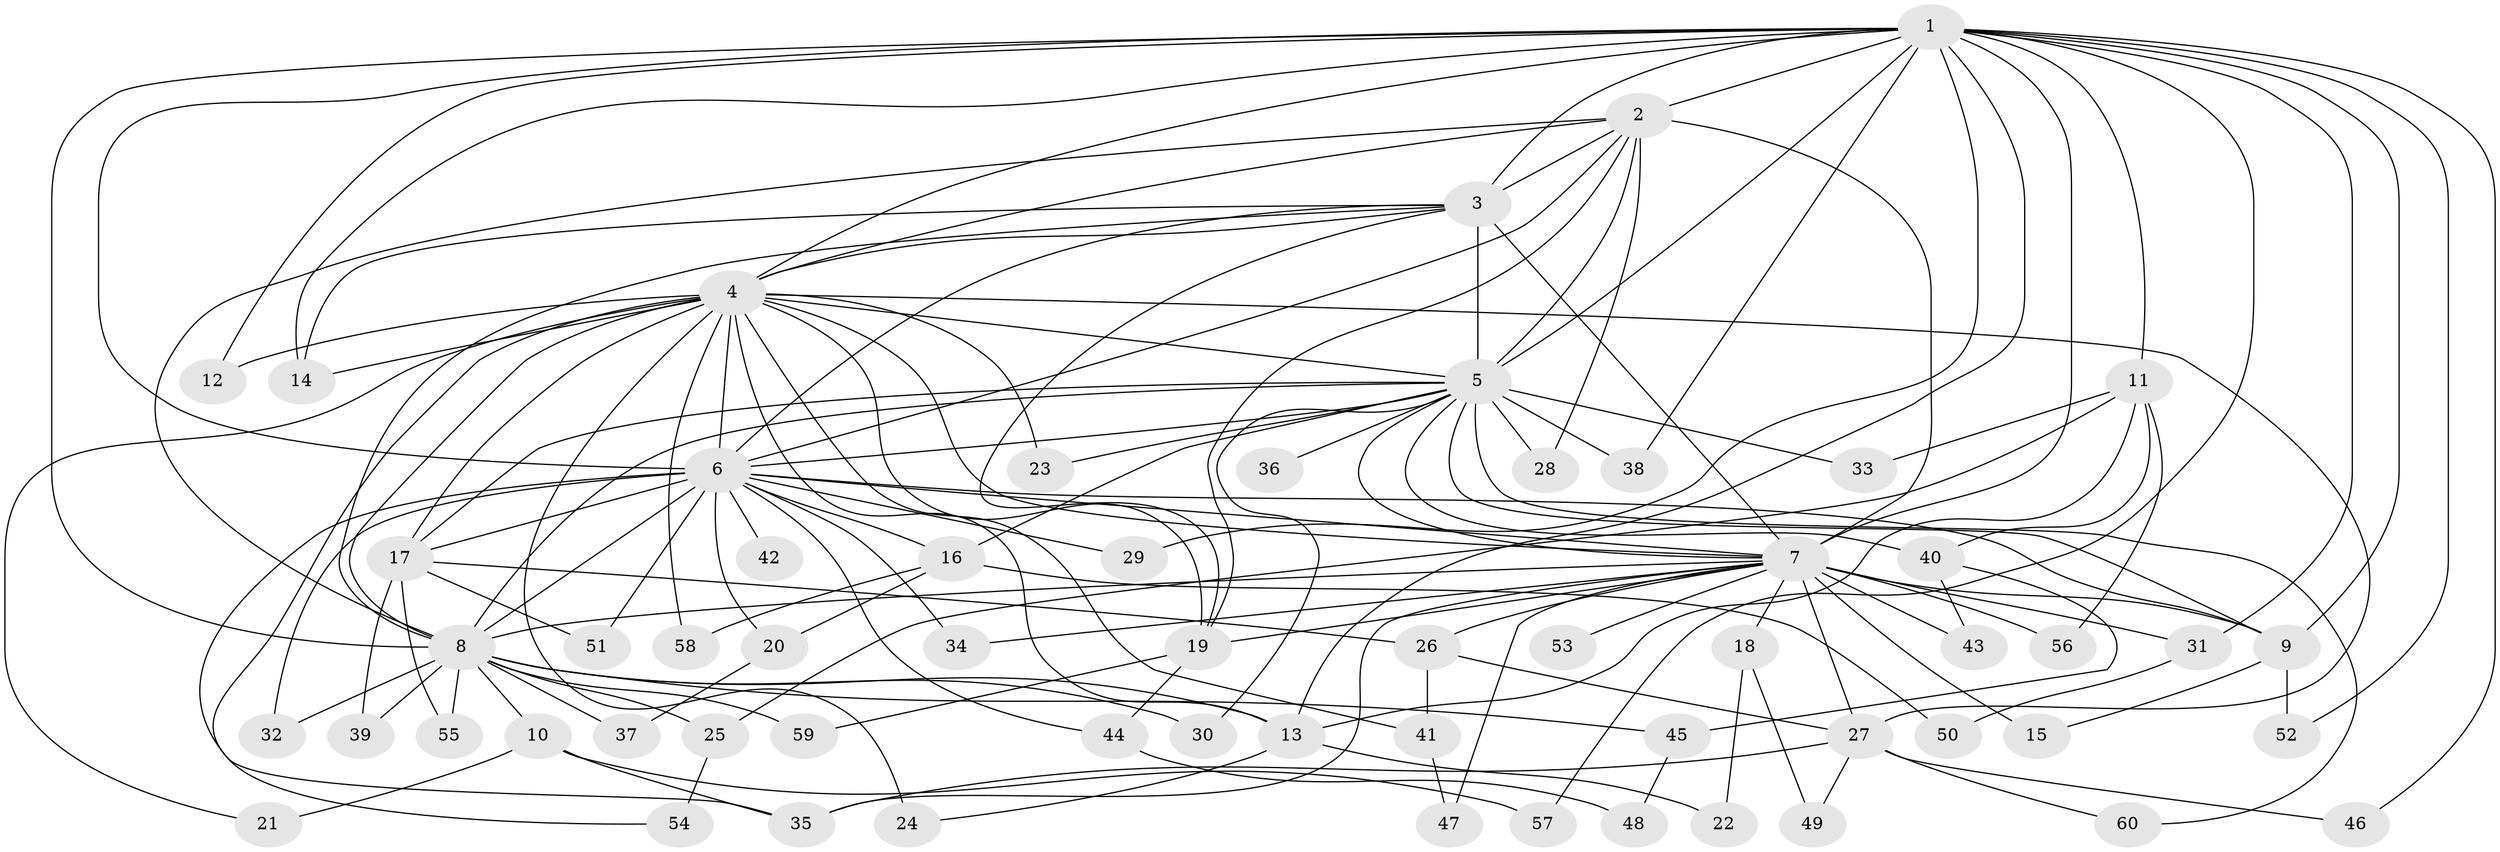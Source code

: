 // original degree distribution, {25: 0.020202020202020204, 15: 0.010101010101010102, 14: 0.010101010101010102, 26: 0.010101010101010102, 27: 0.010101010101010102, 12: 0.010101010101010102, 24: 0.010101010101010102, 18: 0.010101010101010102, 22: 0.010101010101010102, 4: 0.0707070707070707, 5: 0.050505050505050504, 2: 0.5858585858585859, 3: 0.16161616161616163, 7: 0.030303030303030304}
// Generated by graph-tools (version 1.1) at 2025/49/03/04/25 22:49:17]
// undirected, 60 vertices, 137 edges
graph export_dot {
  node [color=gray90,style=filled];
  1;
  2;
  3;
  4;
  5;
  6;
  7;
  8;
  9;
  10;
  11;
  12;
  13;
  14;
  15;
  16;
  17;
  18;
  19;
  20;
  21;
  22;
  23;
  24;
  25;
  26;
  27;
  28;
  29;
  30;
  31;
  32;
  33;
  34;
  35;
  36;
  37;
  38;
  39;
  40;
  41;
  42;
  43;
  44;
  45;
  46;
  47;
  48;
  49;
  50;
  51;
  52;
  53;
  54;
  55;
  56;
  57;
  58;
  59;
  60;
  1 -- 2 [weight=4.0];
  1 -- 3 [weight=2.0];
  1 -- 4 [weight=3.0];
  1 -- 5 [weight=2.0];
  1 -- 6 [weight=2.0];
  1 -- 7 [weight=6.0];
  1 -- 8 [weight=2.0];
  1 -- 9 [weight=3.0];
  1 -- 11 [weight=3.0];
  1 -- 12 [weight=1.0];
  1 -- 13 [weight=1.0];
  1 -- 14 [weight=1.0];
  1 -- 29 [weight=1.0];
  1 -- 31 [weight=1.0];
  1 -- 38 [weight=1.0];
  1 -- 46 [weight=1.0];
  1 -- 52 [weight=1.0];
  1 -- 57 [weight=1.0];
  2 -- 3 [weight=3.0];
  2 -- 4 [weight=2.0];
  2 -- 5 [weight=3.0];
  2 -- 6 [weight=2.0];
  2 -- 7 [weight=4.0];
  2 -- 8 [weight=2.0];
  2 -- 19 [weight=1.0];
  2 -- 28 [weight=1.0];
  3 -- 4 [weight=1.0];
  3 -- 5 [weight=1.0];
  3 -- 6 [weight=1.0];
  3 -- 7 [weight=15.0];
  3 -- 8 [weight=1.0];
  3 -- 14 [weight=1.0];
  3 -- 19 [weight=1.0];
  4 -- 5 [weight=1.0];
  4 -- 6 [weight=2.0];
  4 -- 7 [weight=2.0];
  4 -- 8 [weight=2.0];
  4 -- 12 [weight=1.0];
  4 -- 13 [weight=1.0];
  4 -- 14 [weight=1.0];
  4 -- 17 [weight=2.0];
  4 -- 19 [weight=2.0];
  4 -- 21 [weight=1.0];
  4 -- 23 [weight=1.0];
  4 -- 24 [weight=1.0];
  4 -- 27 [weight=1.0];
  4 -- 35 [weight=1.0];
  4 -- 41 [weight=1.0];
  4 -- 58 [weight=1.0];
  5 -- 6 [weight=2.0];
  5 -- 7 [weight=3.0];
  5 -- 8 [weight=1.0];
  5 -- 9 [weight=1.0];
  5 -- 16 [weight=1.0];
  5 -- 17 [weight=1.0];
  5 -- 23 [weight=1.0];
  5 -- 28 [weight=1.0];
  5 -- 30 [weight=1.0];
  5 -- 33 [weight=1.0];
  5 -- 36 [weight=1.0];
  5 -- 38 [weight=1.0];
  5 -- 40 [weight=1.0];
  5 -- 60 [weight=1.0];
  6 -- 7 [weight=2.0];
  6 -- 8 [weight=1.0];
  6 -- 9 [weight=1.0];
  6 -- 16 [weight=1.0];
  6 -- 17 [weight=1.0];
  6 -- 20 [weight=1.0];
  6 -- 29 [weight=2.0];
  6 -- 32 [weight=1.0];
  6 -- 34 [weight=1.0];
  6 -- 42 [weight=1.0];
  6 -- 44 [weight=1.0];
  6 -- 51 [weight=1.0];
  6 -- 54 [weight=1.0];
  7 -- 8 [weight=1.0];
  7 -- 9 [weight=1.0];
  7 -- 15 [weight=2.0];
  7 -- 18 [weight=2.0];
  7 -- 19 [weight=2.0];
  7 -- 26 [weight=1.0];
  7 -- 27 [weight=1.0];
  7 -- 31 [weight=1.0];
  7 -- 34 [weight=1.0];
  7 -- 35 [weight=1.0];
  7 -- 43 [weight=1.0];
  7 -- 47 [weight=1.0];
  7 -- 53 [weight=2.0];
  7 -- 56 [weight=1.0];
  8 -- 10 [weight=1.0];
  8 -- 13 [weight=1.0];
  8 -- 25 [weight=1.0];
  8 -- 30 [weight=1.0];
  8 -- 32 [weight=1.0];
  8 -- 37 [weight=1.0];
  8 -- 39 [weight=1.0];
  8 -- 45 [weight=1.0];
  8 -- 55 [weight=1.0];
  8 -- 59 [weight=1.0];
  9 -- 15 [weight=1.0];
  9 -- 52 [weight=1.0];
  10 -- 21 [weight=1.0];
  10 -- 35 [weight=1.0];
  10 -- 57 [weight=1.0];
  11 -- 13 [weight=1.0];
  11 -- 25 [weight=1.0];
  11 -- 33 [weight=1.0];
  11 -- 40 [weight=1.0];
  11 -- 56 [weight=1.0];
  13 -- 22 [weight=1.0];
  13 -- 24 [weight=1.0];
  16 -- 20 [weight=1.0];
  16 -- 50 [weight=1.0];
  16 -- 58 [weight=1.0];
  17 -- 26 [weight=1.0];
  17 -- 39 [weight=1.0];
  17 -- 51 [weight=1.0];
  17 -- 55 [weight=1.0];
  18 -- 22 [weight=1.0];
  18 -- 49 [weight=1.0];
  19 -- 44 [weight=1.0];
  19 -- 59 [weight=1.0];
  20 -- 37 [weight=1.0];
  25 -- 54 [weight=1.0];
  26 -- 27 [weight=1.0];
  26 -- 41 [weight=1.0];
  27 -- 35 [weight=1.0];
  27 -- 46 [weight=1.0];
  27 -- 49 [weight=1.0];
  27 -- 60 [weight=1.0];
  31 -- 50 [weight=1.0];
  40 -- 43 [weight=1.0];
  40 -- 45 [weight=1.0];
  41 -- 47 [weight=1.0];
  44 -- 48 [weight=1.0];
  45 -- 48 [weight=1.0];
}
